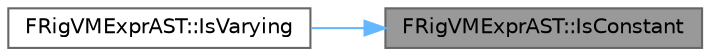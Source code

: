 digraph "FRigVMExprAST::IsConstant"
{
 // INTERACTIVE_SVG=YES
 // LATEX_PDF_SIZE
  bgcolor="transparent";
  edge [fontname=Helvetica,fontsize=10,labelfontname=Helvetica,labelfontsize=10];
  node [fontname=Helvetica,fontsize=10,shape=box,height=0.2,width=0.4];
  rankdir="RL";
  Node1 [id="Node000001",label="FRigVMExprAST::IsConstant",height=0.2,width=0.4,color="gray40", fillcolor="grey60", style="filled", fontcolor="black",tooltip="returns true if this expressions is constant (non varying)"];
  Node1 -> Node2 [id="edge1_Node000001_Node000002",dir="back",color="steelblue1",style="solid",tooltip=" "];
  Node2 [id="Node000002",label="FRigVMExprAST::IsVarying",height=0.2,width=0.4,color="grey40", fillcolor="white", style="filled",URL="$de/dbc/classFRigVMExprAST.html#a6acebafb5b7c81ffc2c8f2471b8e0fee",tooltip="returns true if this expressions is varying (non constant)"];
}
